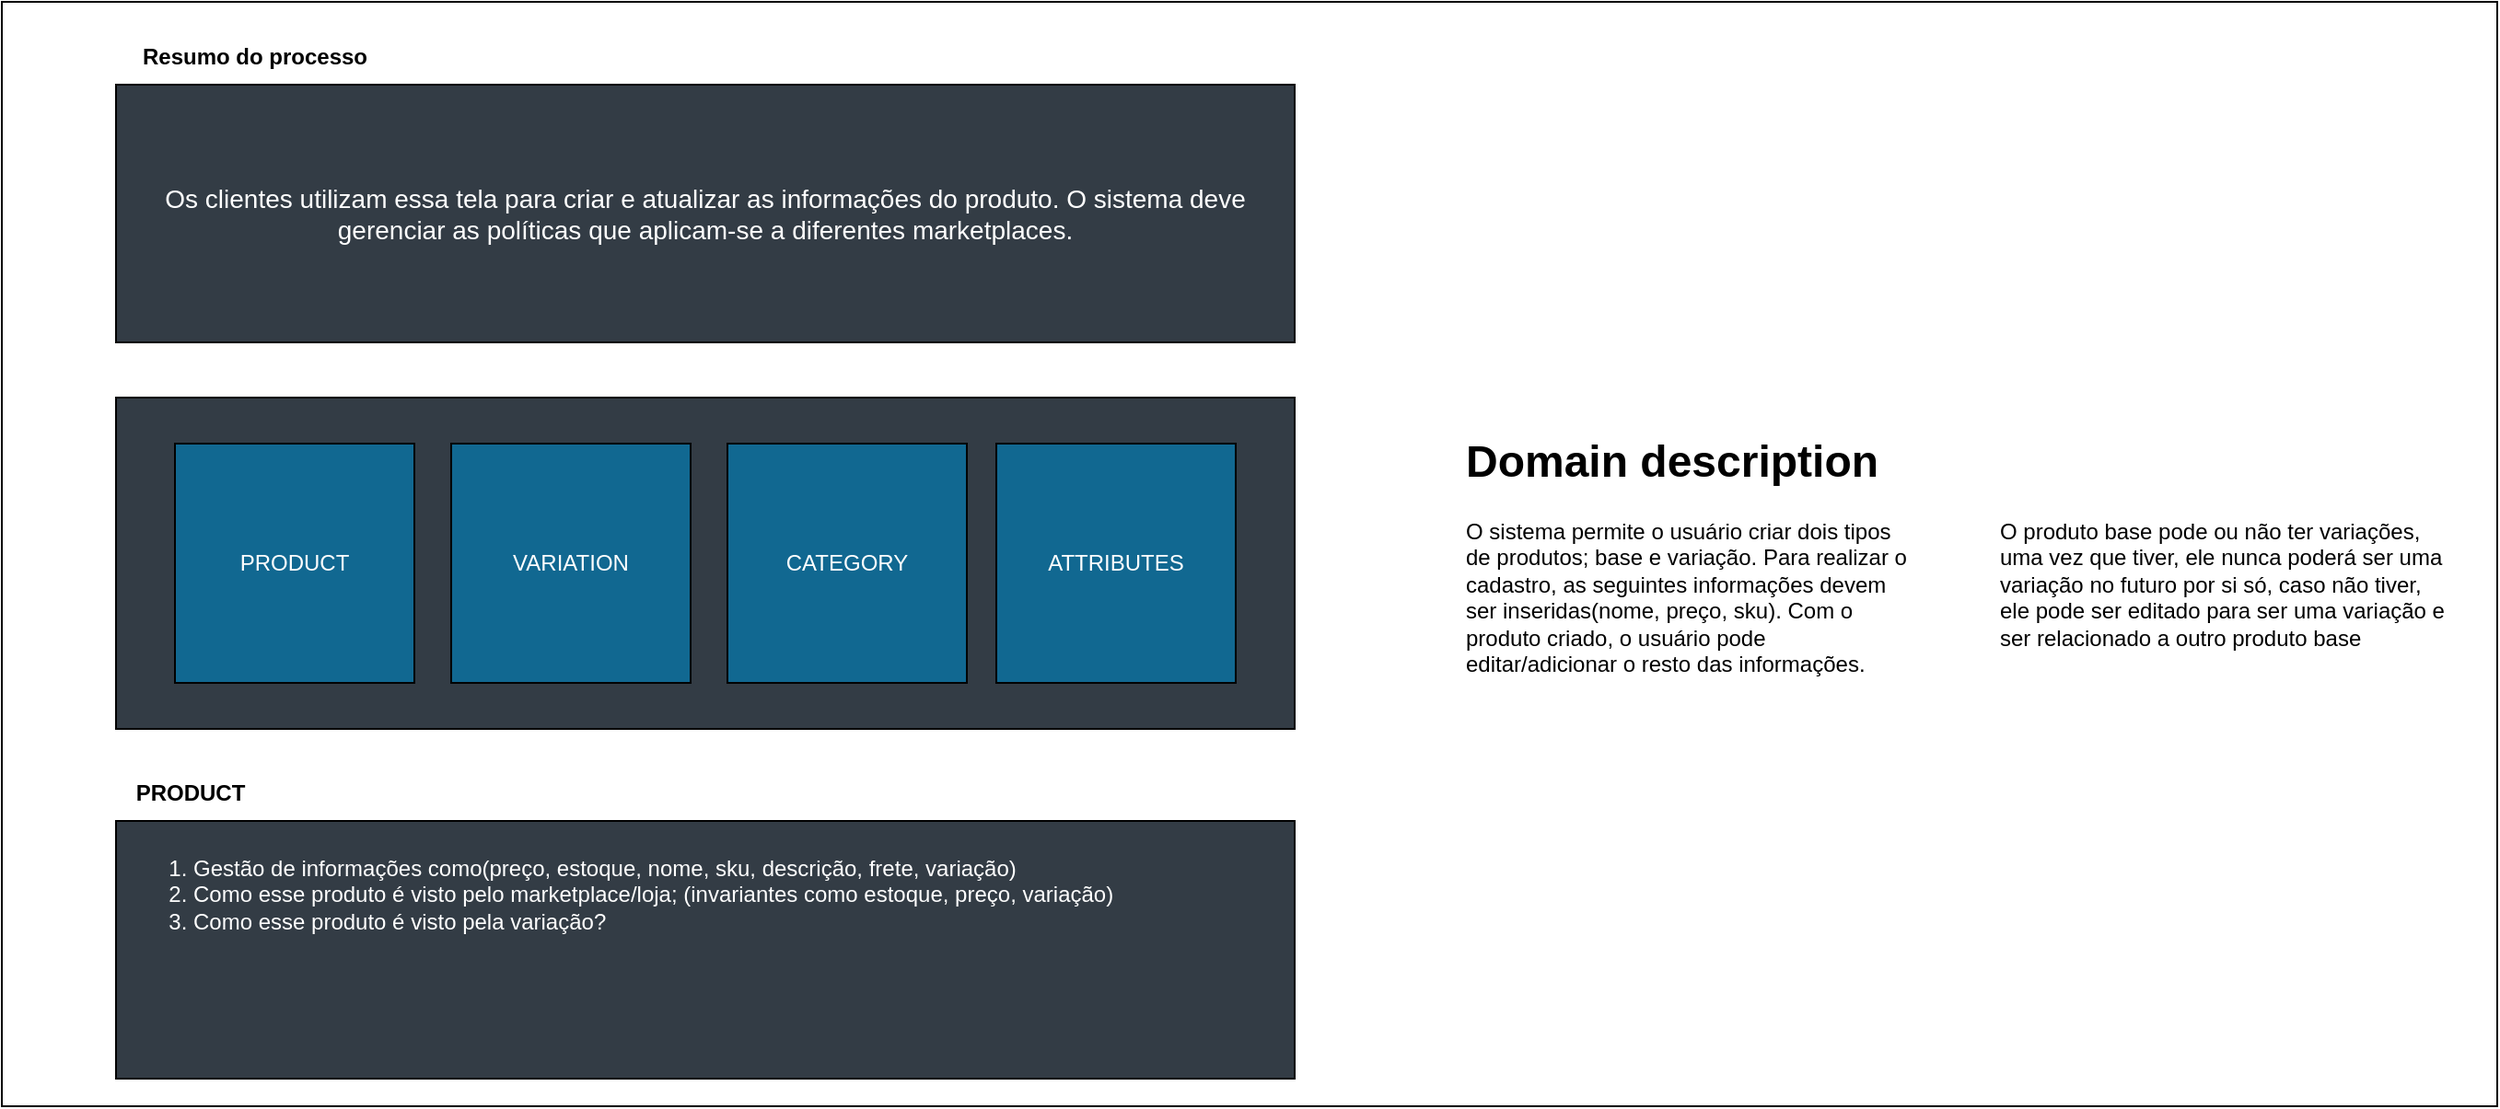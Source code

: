 <mxfile>
    <diagram id="6hVav4VxkDgVvQ-maf_H" name="Page-1">
        <mxGraphModel dx="2730" dy="3304" grid="1" gridSize="10" guides="1" tooltips="1" connect="1" arrows="1" fold="1" page="1" pageScale="1" pageWidth="850" pageHeight="1100" math="0" shadow="0">
            <root>
                <mxCell id="0"/>
                <mxCell id="1" parent="0"/>
                <mxCell id="168" value="" style="rounded=0;whiteSpace=wrap;html=1;fontSize=20;fillColor=none;" parent="1" vertex="1">
                    <mxGeometry x="-680" y="-1969" width="1355" height="600" as="geometry"/>
                </mxCell>
                <mxCell id="26" value="&lt;font style=&quot;font-size: 14px;&quot;&gt;Os clientes utilizam essa tela para criar e atualizar as informações do produto. O sistema deve gerenciar as políticas que aplicam-se a diferentes marketplaces.&lt;br&gt;&lt;/font&gt;" style="rounded=0;whiteSpace=wrap;html=1;fillColor=#333C45;strokeColor=default;fontColor=#ffffff;" parent="1" vertex="1">
                    <mxGeometry x="-618" y="-1924" width="640" height="140" as="geometry"/>
                </mxCell>
                <mxCell id="27" value="Resumo do processo" style="text;html=1;align=center;verticalAlign=middle;resizable=0;points=[];autosize=1;strokeColor=none;fillColor=none;fontStyle=1" parent="1" vertex="1">
                    <mxGeometry x="-618" y="-1954" width="150" height="30" as="geometry"/>
                </mxCell>
                <mxCell id="28" value="" style="rounded=0;whiteSpace=wrap;html=1;fillColor=#333C45;strokeColor=default;fontColor=#ffffff;" parent="1" vertex="1">
                    <mxGeometry x="-618" y="-1754" width="640" height="180" as="geometry"/>
                </mxCell>
                <mxCell id="29" value="PRODUCT" style="whiteSpace=wrap;html=1;aspect=fixed;labelBackgroundColor=none;strokeColor=default;fillColor=#116891;fontColor=#ffffff;gradientColor=none;" parent="1" vertex="1">
                    <mxGeometry x="-586" y="-1729" width="130" height="130" as="geometry"/>
                </mxCell>
                <mxCell id="30" value="CATEGORY" style="whiteSpace=wrap;html=1;aspect=fixed;labelBackgroundColor=none;strokeColor=default;fillColor=#116891;fontColor=#ffffff;gradientColor=none;" parent="1" vertex="1">
                    <mxGeometry x="-286" y="-1729" width="130" height="130" as="geometry"/>
                </mxCell>
                <mxCell id="31" value="ATTRIBUTES" style="whiteSpace=wrap;html=1;aspect=fixed;labelBackgroundColor=none;strokeColor=default;fillColor=#116891;fontColor=#ffffff;gradientColor=none;" parent="1" vertex="1">
                    <mxGeometry x="-140" y="-1729" width="130" height="130" as="geometry"/>
                </mxCell>
                <mxCell id="32" value="&lt;ol&gt;&lt;li&gt;Gestão de informações como(preço, estoque, nome, sku, descrição, frete, variação)&lt;/li&gt;&lt;li&gt;Como esse produto é visto pelo marketplace/loja; (invariantes como estoque, preço, variação)&lt;/li&gt;&lt;li&gt;Como esse produto é visto pela variação?&lt;br&gt;&lt;/li&gt;&lt;/ol&gt;" style="rounded=0;whiteSpace=wrap;fillColor=#333C45;strokeColor=default;fontColor=#ffffff;align=left;verticalAlign=top;html=1;" parent="1" vertex="1">
                    <mxGeometry x="-618" y="-1524" width="640" height="140" as="geometry"/>
                </mxCell>
                <mxCell id="33" value="PRODUCT" style="text;html=1;align=center;verticalAlign=middle;resizable=0;points=[];autosize=1;strokeColor=none;fillColor=none;fontStyle=1" parent="1" vertex="1">
                    <mxGeometry x="-618" y="-1554" width="80" height="30" as="geometry"/>
                </mxCell>
                <mxCell id="34" value="VARIATION" style="whiteSpace=wrap;html=1;aspect=fixed;labelBackgroundColor=none;strokeColor=default;fillColor=#116891;fontColor=#ffffff;gradientColor=none;" parent="1" vertex="1">
                    <mxGeometry x="-436" y="-1729" width="130" height="130" as="geometry"/>
                </mxCell>
                <mxCell id="52" value="&lt;h1&gt;Domain description&lt;br&gt;&lt;/h1&gt;&lt;p&gt;O sistema permite o usuário criar dois tipos de produtos; base e variação. Para realizar o cadastro, as seguintes informações devem ser inseridas(nome, preço, sku). Com o produto criado, o usuário pode editar/adicionar o resto das informações.&lt;br&gt;&lt;/p&gt;" style="text;html=1;strokeColor=none;fillColor=none;spacing=5;spacingTop=-20;whiteSpace=wrap;overflow=hidden;rounded=0;" parent="1" vertex="1">
                    <mxGeometry x="110" y="-1739" width="250" height="160" as="geometry"/>
                </mxCell>
                <mxCell id="53" value="&lt;h1&gt;&amp;nbsp;&lt;br&gt;&lt;/h1&gt;&lt;p&gt;O produto base pode ou não ter variações, uma vez que tiver, ele nunca poderá ser uma variação no futuro por si só, caso não tiver, ele pode ser editado para ser uma variação e ser relacionado a outro produto base&lt;br&gt;&lt;/p&gt;" style="text;html=1;strokeColor=none;fillColor=none;spacing=5;spacingTop=-20;whiteSpace=wrap;overflow=hidden;rounded=0;" parent="1" vertex="1">
                    <mxGeometry x="400" y="-1739" width="250" height="160" as="geometry"/>
                </mxCell>
            </root>
        </mxGraphModel>
    </diagram>
</mxfile>